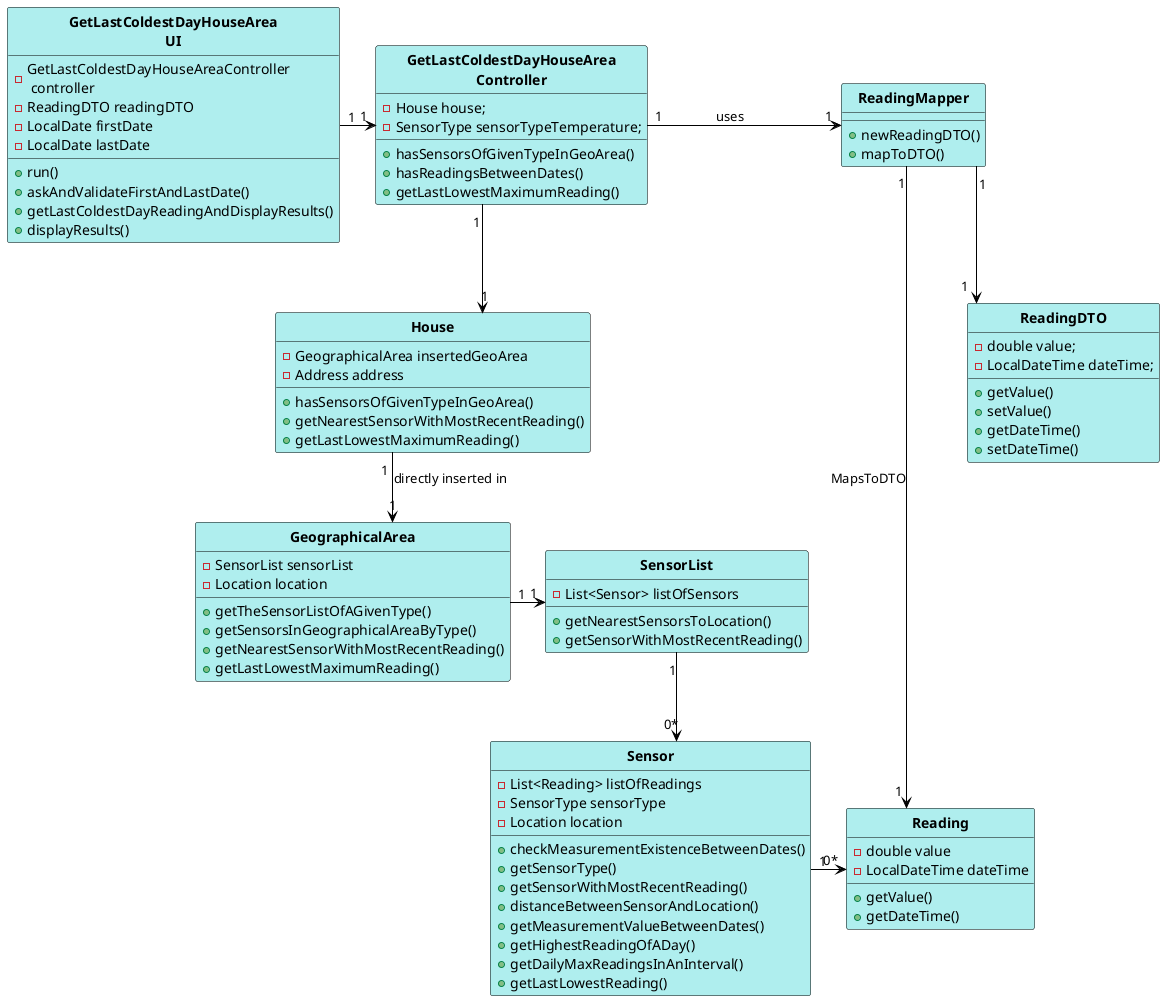 @startuml
skinparam linetype ortho

skinparam class {
	BackgroundColor PaleTurquoise
	ArrowColor Black
	BorderColor Black
	FontStyle Bold
}

hide circle

GetLastColdestDayHouseArea\nUI "1" -> "1" GetLastColdestDayHouseArea\nController
GetLastColdestDayHouseArea\nController "1" --> "1" House
House "1" --> "1" GeographicalArea : directly inserted in
GeographicalArea "1" -> "1" SensorList
SensorList "1" --> "0*" Sensor
Sensor "1" -> "0*" Reading
ReadingMapper "1" --> "1" Reading : MapsToDTO
GetLastColdestDayHouseArea\nController  "1" -> "1" ReadingMapper  : uses
ReadingMapper "1" --> "1" ReadingDTO

Class GetLastColdestDayHouseArea\nUI {
-GetLastColdestDayHouseAreaController\n controller
-ReadingDTO readingDTO
-LocalDate firstDate
-LocalDate lastDate
+run()
+askAndValidateFirstAndLastDate()
+getLastColdestDayReadingAndDisplayResults()
+displayResults()
}

Class GetLastColdestDayHouseArea\nController {
- House house;
- SensorType sensorTypeTemperature;
+hasSensorsOfGivenTypeInGeoArea()
+hasReadingsBetweenDates()
+getLastLowestMaximumReading()
}

Class House {
-GeographicalArea insertedGeoArea
-Address address
+hasSensorsOfGivenTypeInGeoArea()
+getNearestSensorWithMostRecentReading()
+getLastLowestMaximumReading()
}

Class GeographicalArea {
-SensorList sensorList
-Location location
+getTheSensorListOfAGivenType()
+getSensorsInGeographicalAreaByType()
+getNearestSensorWithMostRecentReading()
+getLastLowestMaximumReading()
}

Class SensorList {
-List<Sensor> listOfSensors
+getNearestSensorsToLocation()
+getSensorWithMostRecentReading()
}

Class Sensor {
-List<Reading> listOfReadings
-SensorType sensorType
-Location location
+checkMeasurementExistenceBetweenDates()
+getSensorType()
+getSensorWithMostRecentReading()
+distanceBetweenSensorAndLocation()
+getMeasurementValueBetweenDates()
+getHighestReadingOfADay()
+getDailyMaxReadingsInAnInterval()
+getLastLowestReading()
}

Class Reading {
-double value
-LocalDateTime dateTime
+getValue()
+getDateTime()
}

Class ReadingMapper{
+newReadingDTO()
+mapToDTO()
}

Class ReadingDTO{
-double value;
-LocalDateTime dateTime;
+getValue()
+setValue()
+getDateTime()
+setDateTime()
}

@enduml